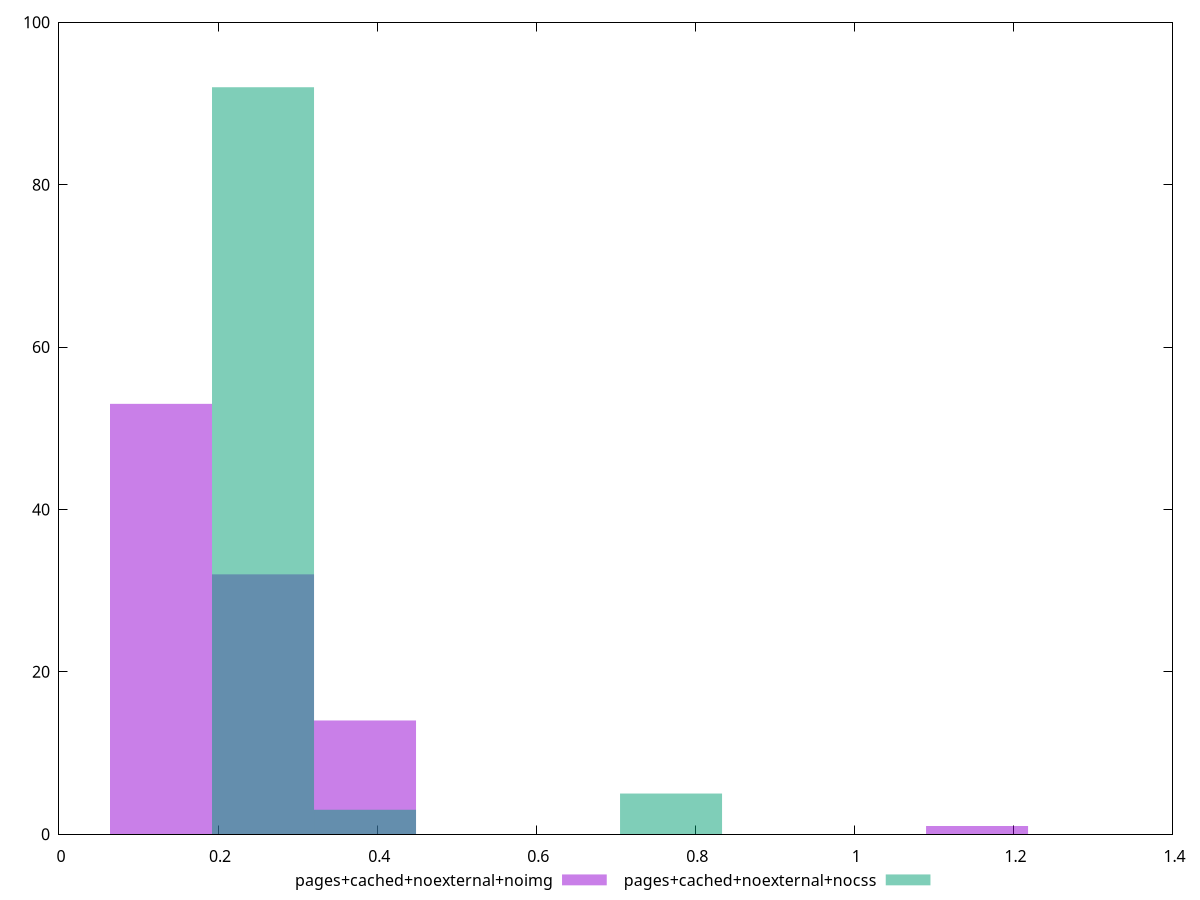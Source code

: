 reset
set terminal svg size 640, 500 enhanced background rgb 'white'
set output "report_00007_2020-12-11T15:55:29.892Z/cumulative-layout-shift/comparison/histogram/8_vs_9.svg"

$pagesCachedNoexternalNoimg <<EOF
0.38476211265866833 14
0.12825403755288944 53
0.2565080751057789 32
1.1542863379760049 1
EOF

$pagesCachedNoexternalNocss <<EOF
0.2565080751057789 92
0.38476211265866833 3
0.7695242253173367 5
EOF

set key outside below
set boxwidth 0.12825403755288944
set yrange [0:100]
set style fill transparent solid 0.5 noborder

plot \
  $pagesCachedNoexternalNoimg title "pages+cached+noexternal+noimg" with boxes, \
  $pagesCachedNoexternalNocss title "pages+cached+noexternal+nocss" with boxes, \


reset